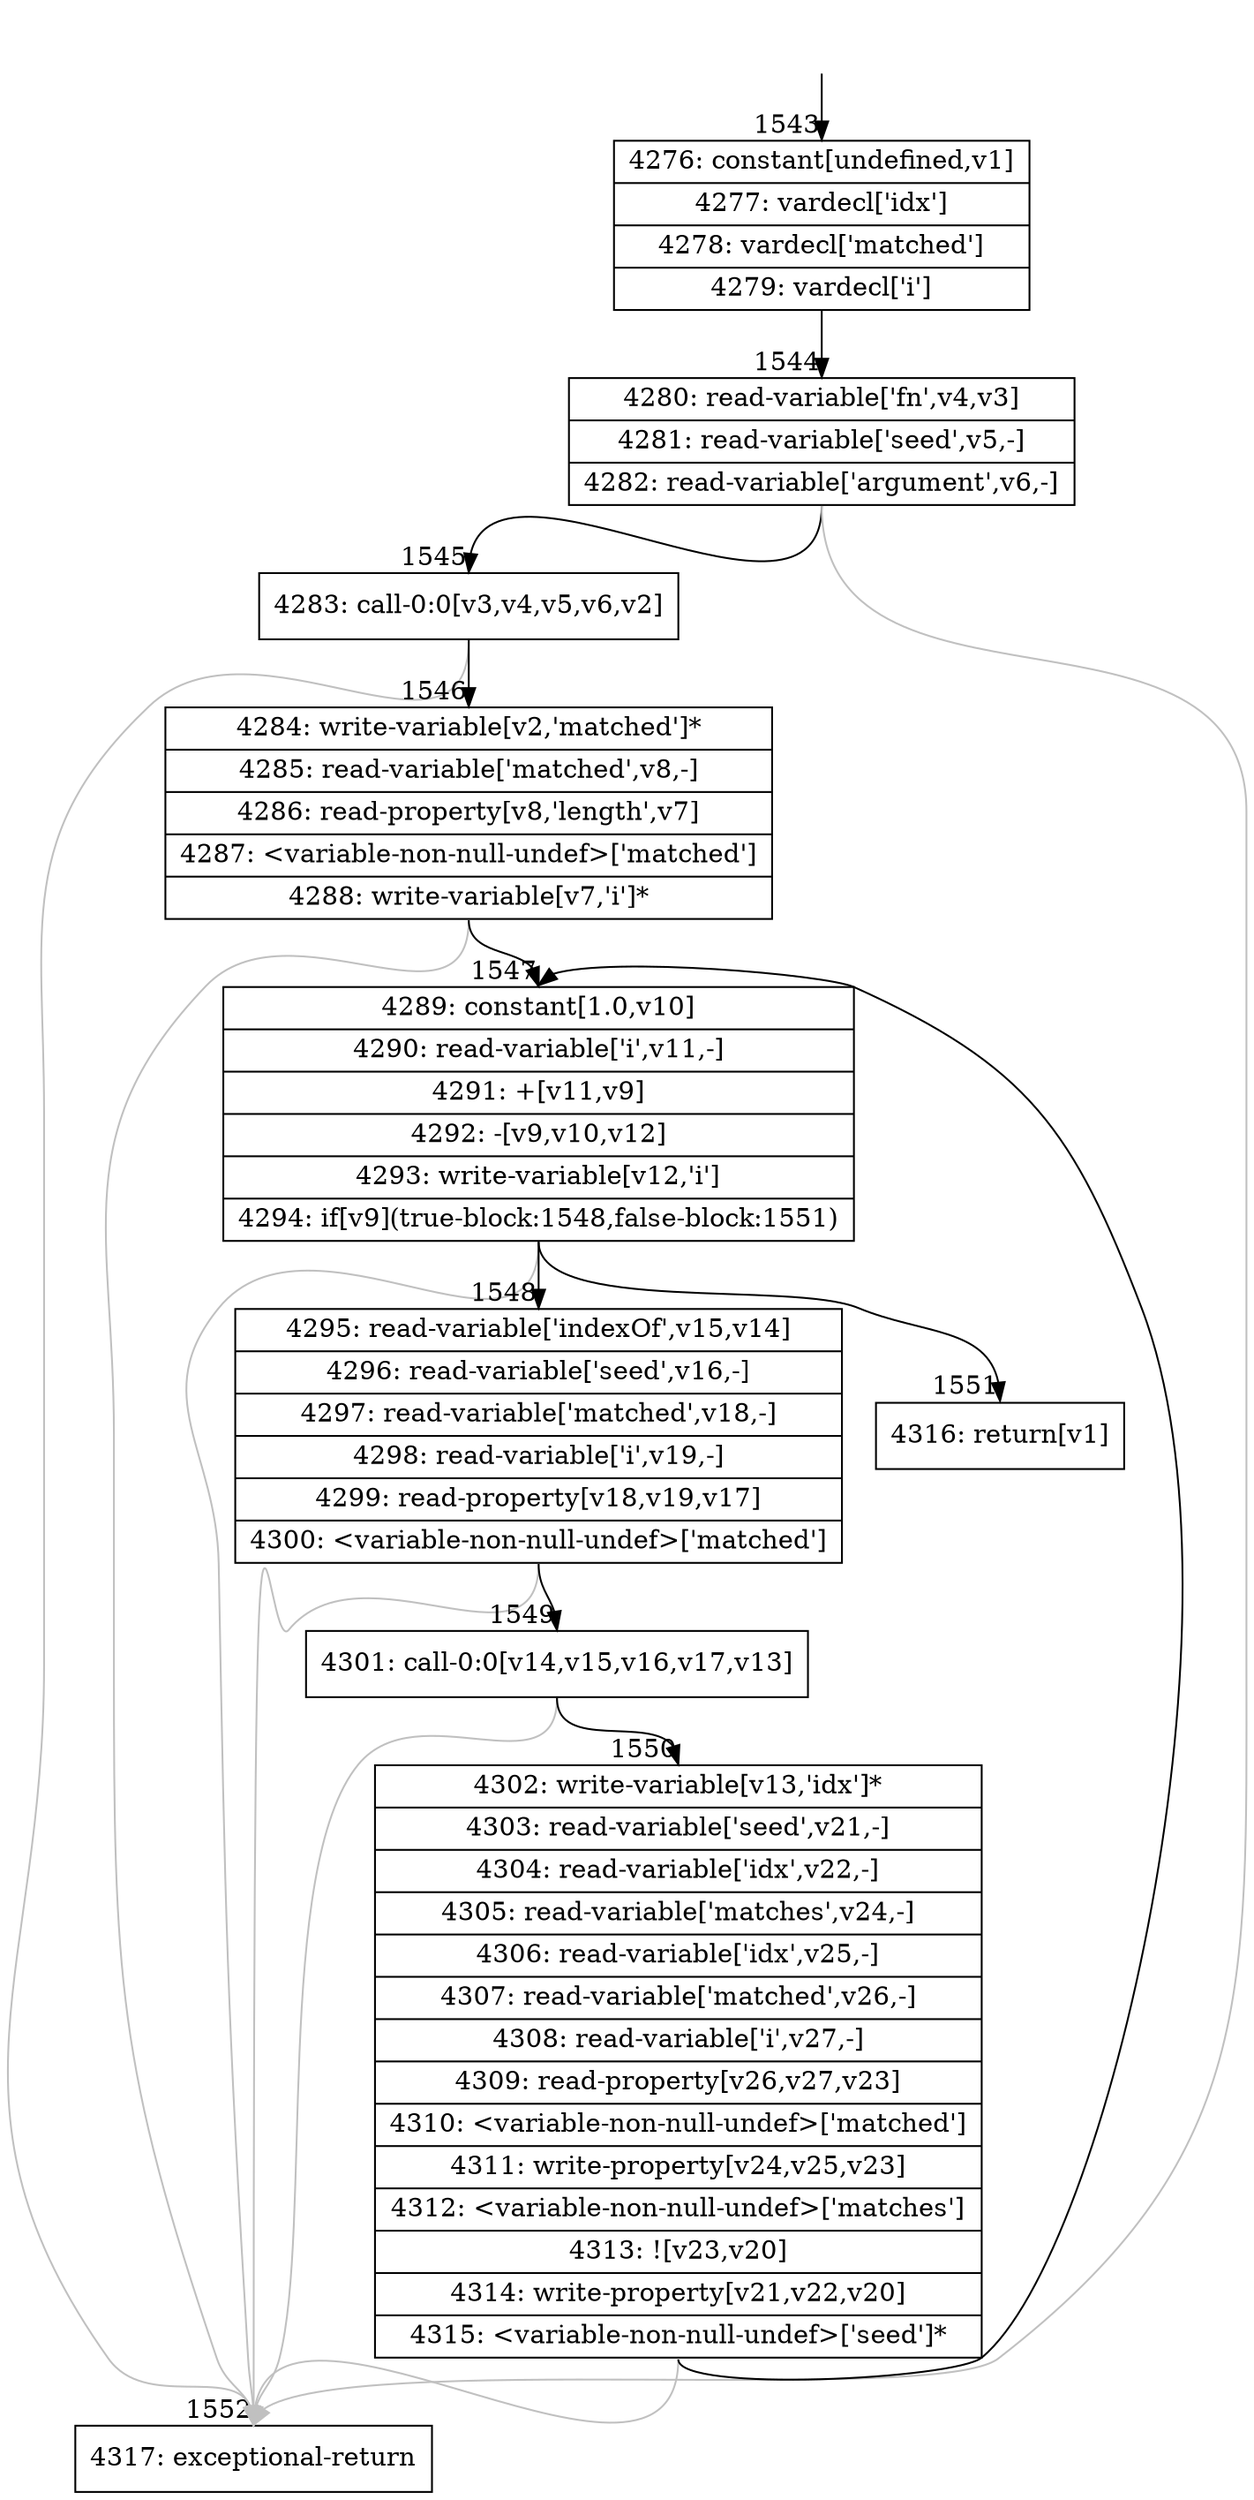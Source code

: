 digraph {
rankdir="TD"
BB_entry106[shape=none,label=""];
BB_entry106 -> BB1543 [tailport=s, headport=n, headlabel="    1543"]
BB1543 [shape=record label="{4276: constant[undefined,v1]|4277: vardecl['idx']|4278: vardecl['matched']|4279: vardecl['i']}" ] 
BB1543 -> BB1544 [tailport=s, headport=n, headlabel="      1544"]
BB1544 [shape=record label="{4280: read-variable['fn',v4,v3]|4281: read-variable['seed',v5,-]|4282: read-variable['argument',v6,-]}" ] 
BB1544 -> BB1545 [tailport=s, headport=n, headlabel="      1545"]
BB1544 -> BB1552 [tailport=s, headport=n, color=gray, headlabel="      1552"]
BB1545 [shape=record label="{4283: call-0:0[v3,v4,v5,v6,v2]}" ] 
BB1545 -> BB1546 [tailport=s, headport=n, headlabel="      1546"]
BB1545 -> BB1552 [tailport=s, headport=n, color=gray]
BB1546 [shape=record label="{4284: write-variable[v2,'matched']*|4285: read-variable['matched',v8,-]|4286: read-property[v8,'length',v7]|4287: \<variable-non-null-undef\>['matched']|4288: write-variable[v7,'i']*}" ] 
BB1546 -> BB1547 [tailport=s, headport=n, headlabel="      1547"]
BB1546 -> BB1552 [tailport=s, headport=n, color=gray]
BB1547 [shape=record label="{4289: constant[1.0,v10]|4290: read-variable['i',v11,-]|4291: +[v11,v9]|4292: -[v9,v10,v12]|4293: write-variable[v12,'i']|4294: if[v9](true-block:1548,false-block:1551)}" ] 
BB1547 -> BB1548 [tailport=s, headport=n, headlabel="      1548"]
BB1547 -> BB1551 [tailport=s, headport=n, headlabel="      1551"]
BB1547 -> BB1552 [tailport=s, headport=n, color=gray]
BB1548 [shape=record label="{4295: read-variable['indexOf',v15,v14]|4296: read-variable['seed',v16,-]|4297: read-variable['matched',v18,-]|4298: read-variable['i',v19,-]|4299: read-property[v18,v19,v17]|4300: \<variable-non-null-undef\>['matched']}" ] 
BB1548 -> BB1549 [tailport=s, headport=n, headlabel="      1549"]
BB1548 -> BB1552 [tailport=s, headport=n, color=gray]
BB1549 [shape=record label="{4301: call-0:0[v14,v15,v16,v17,v13]}" ] 
BB1549 -> BB1550 [tailport=s, headport=n, headlabel="      1550"]
BB1549 -> BB1552 [tailport=s, headport=n, color=gray]
BB1550 [shape=record label="{4302: write-variable[v13,'idx']*|4303: read-variable['seed',v21,-]|4304: read-variable['idx',v22,-]|4305: read-variable['matches',v24,-]|4306: read-variable['idx',v25,-]|4307: read-variable['matched',v26,-]|4308: read-variable['i',v27,-]|4309: read-property[v26,v27,v23]|4310: \<variable-non-null-undef\>['matched']|4311: write-property[v24,v25,v23]|4312: \<variable-non-null-undef\>['matches']|4313: ![v23,v20]|4314: write-property[v21,v22,v20]|4315: \<variable-non-null-undef\>['seed']*}" ] 
BB1550 -> BB1547 [tailport=s, headport=n]
BB1550 -> BB1552 [tailport=s, headport=n, color=gray]
BB1551 [shape=record label="{4316: return[v1]}" ] 
BB1552 [shape=record label="{4317: exceptional-return}" ] 
}
